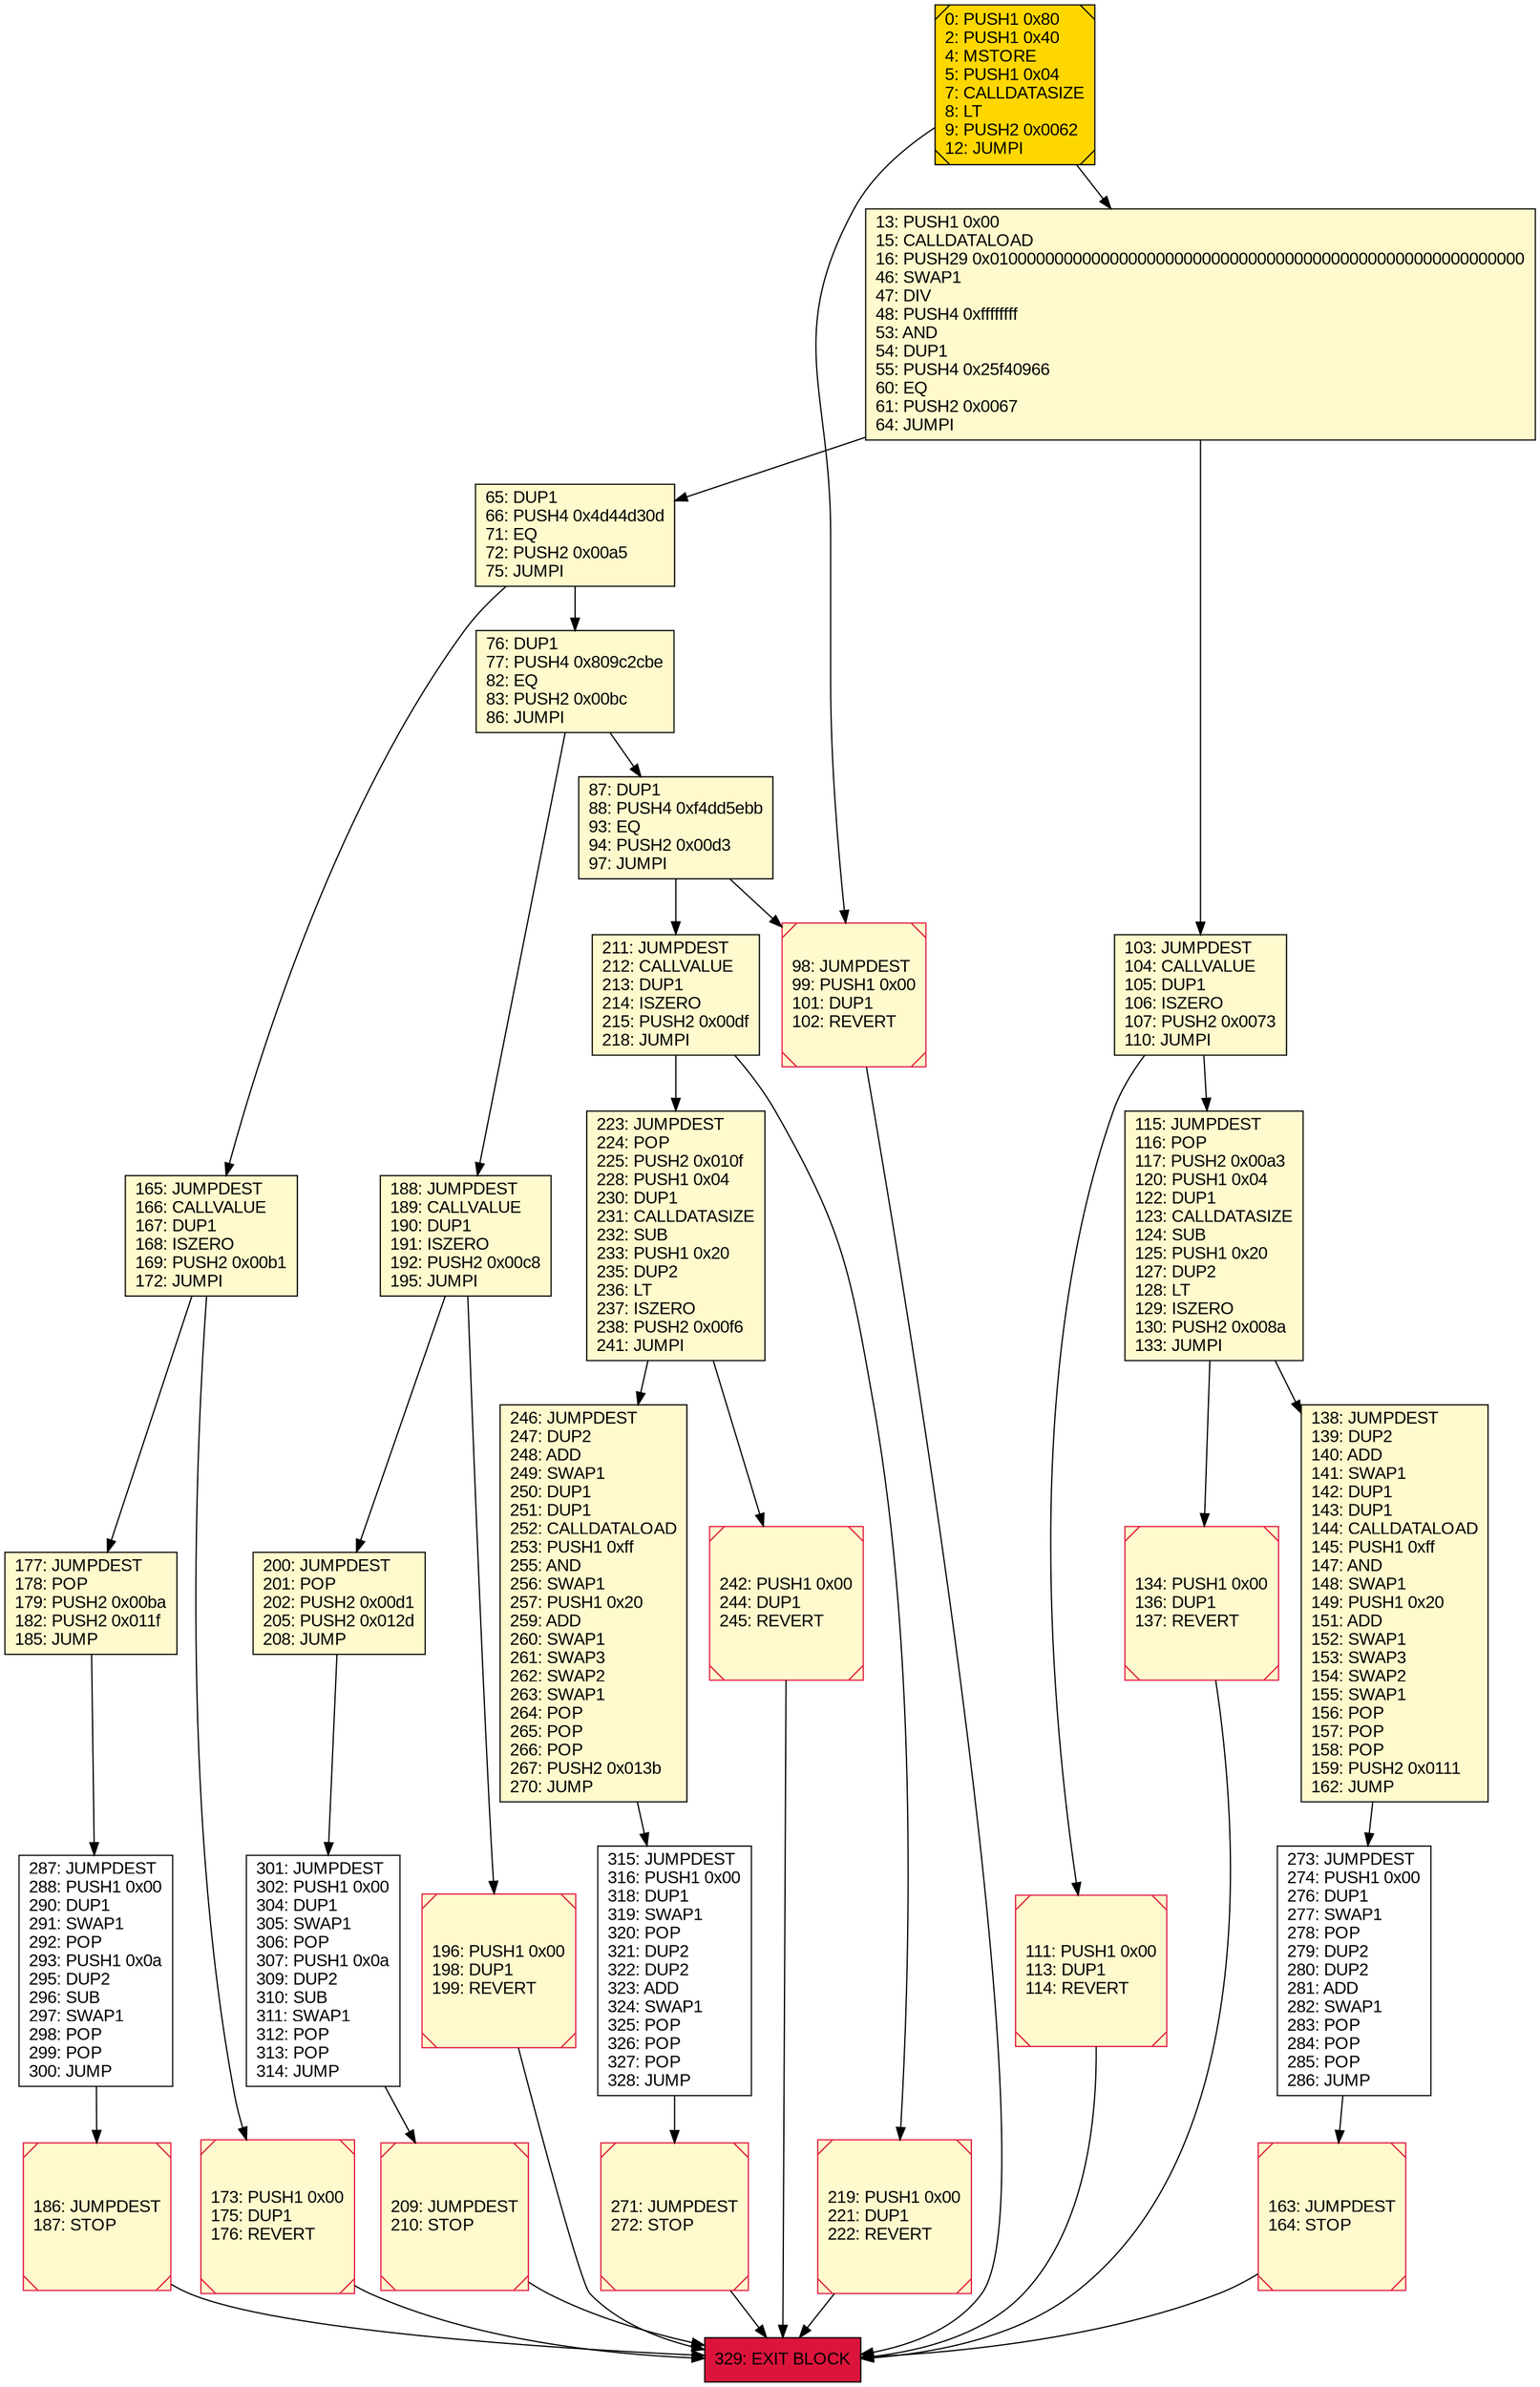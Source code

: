 digraph G {
bgcolor=transparent rankdir=UD;
node [shape=box style=filled color=black fillcolor=white fontname=arial fontcolor=black];
273 [label="273: JUMPDEST\l274: PUSH1 0x00\l276: DUP1\l277: SWAP1\l278: POP\l279: DUP2\l280: DUP2\l281: ADD\l282: SWAP1\l283: POP\l284: POP\l285: POP\l286: JUMP\l" ];
209 [label="209: JUMPDEST\l210: STOP\l" fillcolor=lemonchiffon shape=Msquare color=crimson ];
301 [label="301: JUMPDEST\l302: PUSH1 0x00\l304: DUP1\l305: SWAP1\l306: POP\l307: PUSH1 0x0a\l309: DUP2\l310: SUB\l311: SWAP1\l312: POP\l313: POP\l314: JUMP\l" ];
65 [label="65: DUP1\l66: PUSH4 0x4d44d30d\l71: EQ\l72: PUSH2 0x00a5\l75: JUMPI\l" fillcolor=lemonchiffon ];
103 [label="103: JUMPDEST\l104: CALLVALUE\l105: DUP1\l106: ISZERO\l107: PUSH2 0x0073\l110: JUMPI\l" fillcolor=lemonchiffon ];
329 [label="329: EXIT BLOCK\l" fillcolor=crimson ];
177 [label="177: JUMPDEST\l178: POP\l179: PUSH2 0x00ba\l182: PUSH2 0x011f\l185: JUMP\l" fillcolor=lemonchiffon ];
173 [label="173: PUSH1 0x00\l175: DUP1\l176: REVERT\l" fillcolor=lemonchiffon shape=Msquare color=crimson ];
111 [label="111: PUSH1 0x00\l113: DUP1\l114: REVERT\l" fillcolor=lemonchiffon shape=Msquare color=crimson ];
165 [label="165: JUMPDEST\l166: CALLVALUE\l167: DUP1\l168: ISZERO\l169: PUSH2 0x00b1\l172: JUMPI\l" fillcolor=lemonchiffon ];
242 [label="242: PUSH1 0x00\l244: DUP1\l245: REVERT\l" fillcolor=lemonchiffon shape=Msquare color=crimson ];
13 [label="13: PUSH1 0x00\l15: CALLDATALOAD\l16: PUSH29 0x0100000000000000000000000000000000000000000000000000000000\l46: SWAP1\l47: DIV\l48: PUSH4 0xffffffff\l53: AND\l54: DUP1\l55: PUSH4 0x25f40966\l60: EQ\l61: PUSH2 0x0067\l64: JUMPI\l" fillcolor=lemonchiffon ];
200 [label="200: JUMPDEST\l201: POP\l202: PUSH2 0x00d1\l205: PUSH2 0x012d\l208: JUMP\l" fillcolor=lemonchiffon ];
223 [label="223: JUMPDEST\l224: POP\l225: PUSH2 0x010f\l228: PUSH1 0x04\l230: DUP1\l231: CALLDATASIZE\l232: SUB\l233: PUSH1 0x20\l235: DUP2\l236: LT\l237: ISZERO\l238: PUSH2 0x00f6\l241: JUMPI\l" fillcolor=lemonchiffon ];
271 [label="271: JUMPDEST\l272: STOP\l" fillcolor=lemonchiffon shape=Msquare color=crimson ];
115 [label="115: JUMPDEST\l116: POP\l117: PUSH2 0x00a3\l120: PUSH1 0x04\l122: DUP1\l123: CALLDATASIZE\l124: SUB\l125: PUSH1 0x20\l127: DUP2\l128: LT\l129: ISZERO\l130: PUSH2 0x008a\l133: JUMPI\l" fillcolor=lemonchiffon ];
188 [label="188: JUMPDEST\l189: CALLVALUE\l190: DUP1\l191: ISZERO\l192: PUSH2 0x00c8\l195: JUMPI\l" fillcolor=lemonchiffon ];
196 [label="196: PUSH1 0x00\l198: DUP1\l199: REVERT\l" fillcolor=lemonchiffon shape=Msquare color=crimson ];
0 [label="0: PUSH1 0x80\l2: PUSH1 0x40\l4: MSTORE\l5: PUSH1 0x04\l7: CALLDATASIZE\l8: LT\l9: PUSH2 0x0062\l12: JUMPI\l" fillcolor=lemonchiffon shape=Msquare fillcolor=gold ];
98 [label="98: JUMPDEST\l99: PUSH1 0x00\l101: DUP1\l102: REVERT\l" fillcolor=lemonchiffon shape=Msquare color=crimson ];
134 [label="134: PUSH1 0x00\l136: DUP1\l137: REVERT\l" fillcolor=lemonchiffon shape=Msquare color=crimson ];
315 [label="315: JUMPDEST\l316: PUSH1 0x00\l318: DUP1\l319: SWAP1\l320: POP\l321: DUP2\l322: DUP2\l323: ADD\l324: SWAP1\l325: POP\l326: POP\l327: POP\l328: JUMP\l" ];
186 [label="186: JUMPDEST\l187: STOP\l" fillcolor=lemonchiffon shape=Msquare color=crimson ];
138 [label="138: JUMPDEST\l139: DUP2\l140: ADD\l141: SWAP1\l142: DUP1\l143: DUP1\l144: CALLDATALOAD\l145: PUSH1 0xff\l147: AND\l148: SWAP1\l149: PUSH1 0x20\l151: ADD\l152: SWAP1\l153: SWAP3\l154: SWAP2\l155: SWAP1\l156: POP\l157: POP\l158: POP\l159: PUSH2 0x0111\l162: JUMP\l" fillcolor=lemonchiffon ];
76 [label="76: DUP1\l77: PUSH4 0x809c2cbe\l82: EQ\l83: PUSH2 0x00bc\l86: JUMPI\l" fillcolor=lemonchiffon ];
287 [label="287: JUMPDEST\l288: PUSH1 0x00\l290: DUP1\l291: SWAP1\l292: POP\l293: PUSH1 0x0a\l295: DUP2\l296: SUB\l297: SWAP1\l298: POP\l299: POP\l300: JUMP\l" ];
87 [label="87: DUP1\l88: PUSH4 0xf4dd5ebb\l93: EQ\l94: PUSH2 0x00d3\l97: JUMPI\l" fillcolor=lemonchiffon ];
163 [label="163: JUMPDEST\l164: STOP\l" fillcolor=lemonchiffon shape=Msquare color=crimson ];
211 [label="211: JUMPDEST\l212: CALLVALUE\l213: DUP1\l214: ISZERO\l215: PUSH2 0x00df\l218: JUMPI\l" fillcolor=lemonchiffon ];
219 [label="219: PUSH1 0x00\l221: DUP1\l222: REVERT\l" fillcolor=lemonchiffon shape=Msquare color=crimson ];
246 [label="246: JUMPDEST\l247: DUP2\l248: ADD\l249: SWAP1\l250: DUP1\l251: DUP1\l252: CALLDATALOAD\l253: PUSH1 0xff\l255: AND\l256: SWAP1\l257: PUSH1 0x20\l259: ADD\l260: SWAP1\l261: SWAP3\l262: SWAP2\l263: SWAP1\l264: POP\l265: POP\l266: POP\l267: PUSH2 0x013b\l270: JUMP\l" fillcolor=lemonchiffon ];
0 -> 98;
76 -> 87;
211 -> 219;
301 -> 209;
188 -> 196;
173 -> 329;
103 -> 111;
111 -> 329;
115 -> 134;
223 -> 242;
209 -> 329;
87 -> 211;
87 -> 98;
246 -> 315;
271 -> 329;
13 -> 65;
13 -> 103;
115 -> 138;
76 -> 188;
165 -> 177;
65 -> 165;
242 -> 329;
287 -> 186;
200 -> 301;
165 -> 173;
223 -> 246;
211 -> 223;
186 -> 329;
103 -> 115;
196 -> 329;
98 -> 329;
134 -> 329;
138 -> 273;
315 -> 271;
219 -> 329;
273 -> 163;
188 -> 200;
0 -> 13;
65 -> 76;
163 -> 329;
177 -> 287;
}